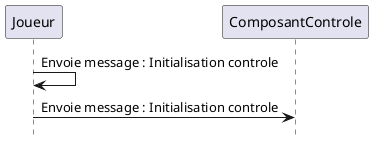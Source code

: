 @startuml
hide footbox

participant "Joueur" as joueur
participant "ComposantControle" as compInput

joueur -> joueur : Envoie message : Initialisation controle
joueur -> compInput : Envoie message : Initialisation controle

@enduml